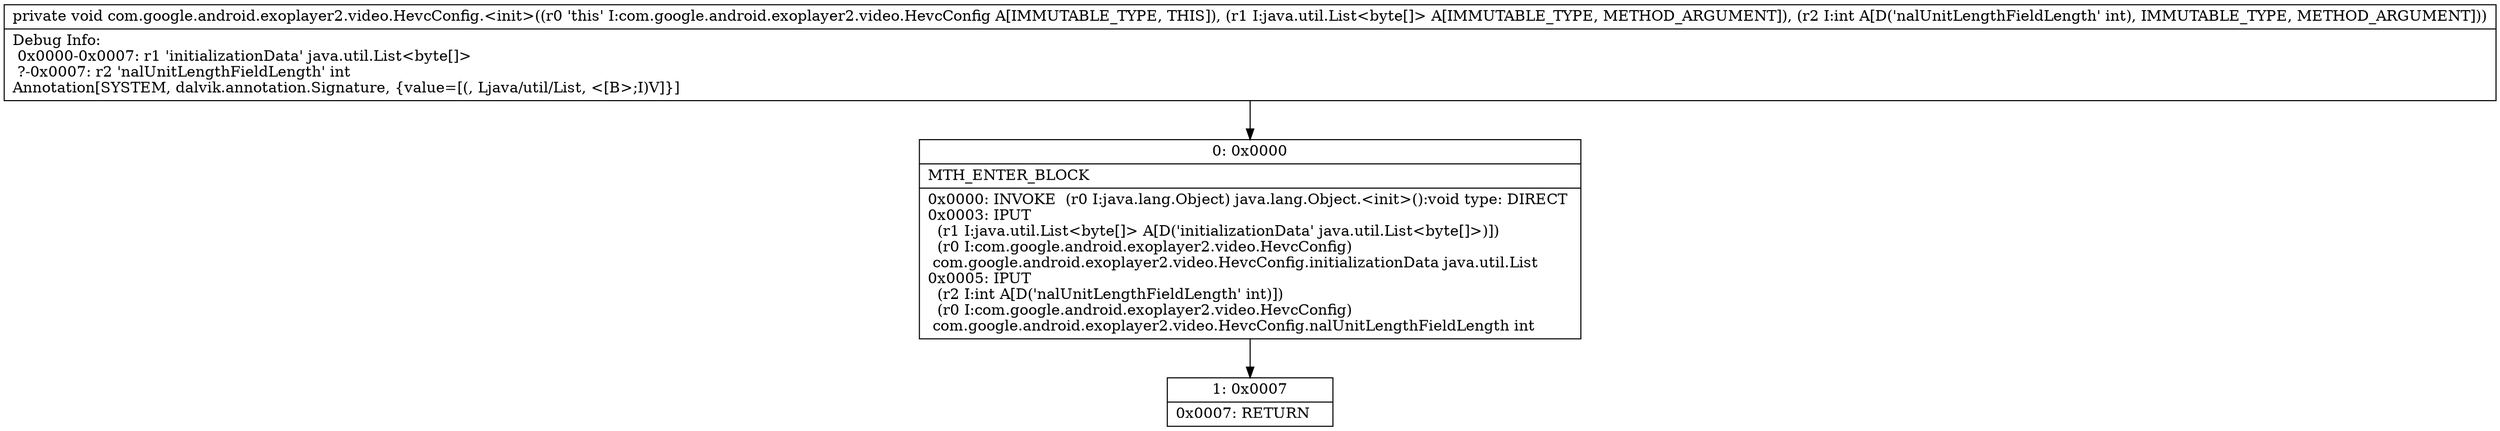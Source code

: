 digraph "CFG forcom.google.android.exoplayer2.video.HevcConfig.\<init\>(Ljava\/util\/List;I)V" {
Node_0 [shape=record,label="{0\:\ 0x0000|MTH_ENTER_BLOCK\l|0x0000: INVOKE  (r0 I:java.lang.Object) java.lang.Object.\<init\>():void type: DIRECT \l0x0003: IPUT  \l  (r1 I:java.util.List\<byte[]\> A[D('initializationData' java.util.List\<byte[]\>)])\l  (r0 I:com.google.android.exoplayer2.video.HevcConfig)\l com.google.android.exoplayer2.video.HevcConfig.initializationData java.util.List \l0x0005: IPUT  \l  (r2 I:int A[D('nalUnitLengthFieldLength' int)])\l  (r0 I:com.google.android.exoplayer2.video.HevcConfig)\l com.google.android.exoplayer2.video.HevcConfig.nalUnitLengthFieldLength int \l}"];
Node_1 [shape=record,label="{1\:\ 0x0007|0x0007: RETURN   \l}"];
MethodNode[shape=record,label="{private void com.google.android.exoplayer2.video.HevcConfig.\<init\>((r0 'this' I:com.google.android.exoplayer2.video.HevcConfig A[IMMUTABLE_TYPE, THIS]), (r1 I:java.util.List\<byte[]\> A[IMMUTABLE_TYPE, METHOD_ARGUMENT]), (r2 I:int A[D('nalUnitLengthFieldLength' int), IMMUTABLE_TYPE, METHOD_ARGUMENT]))  | Debug Info:\l  0x0000\-0x0007: r1 'initializationData' java.util.List\<byte[]\>\l  ?\-0x0007: r2 'nalUnitLengthFieldLength' int\lAnnotation[SYSTEM, dalvik.annotation.Signature, \{value=[(, Ljava\/util\/List, \<[B\>;I)V]\}]\l}"];
MethodNode -> Node_0;
Node_0 -> Node_1;
}

